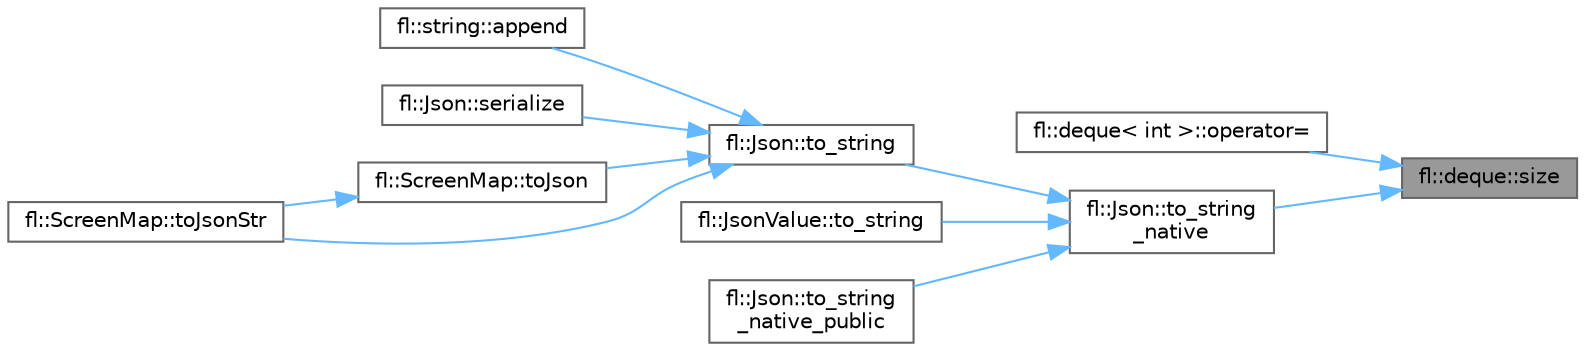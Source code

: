 digraph "fl::deque::size"
{
 // INTERACTIVE_SVG=YES
 // LATEX_PDF_SIZE
  bgcolor="transparent";
  edge [fontname=Helvetica,fontsize=10,labelfontname=Helvetica,labelfontsize=10];
  node [fontname=Helvetica,fontsize=10,shape=box,height=0.2,width=0.4];
  rankdir="RL";
  Node1 [id="Node000001",label="fl::deque::size",height=0.2,width=0.4,color="gray40", fillcolor="grey60", style="filled", fontcolor="black",tooltip=" "];
  Node1 -> Node2 [id="edge1_Node000001_Node000002",dir="back",color="steelblue1",style="solid",tooltip=" "];
  Node2 [id="Node000002",label="fl::deque\< int \>::operator=",height=0.2,width=0.4,color="grey40", fillcolor="white", style="filled",URL="$dc/dfe/classfl_1_1deque_a54e2041c96a721900395eb6cb0786686.html#a54e2041c96a721900395eb6cb0786686",tooltip=" "];
  Node1 -> Node3 [id="edge2_Node000001_Node000003",dir="back",color="steelblue1",style="solid",tooltip=" "];
  Node3 [id="Node000003",label="fl::Json::to_string\l_native",height=0.2,width=0.4,color="grey40", fillcolor="white", style="filled",URL="$d4/d13/classfl_1_1_json_ac822a5d516e2e72a0bcd685d5abddcad.html#ac822a5d516e2e72a0bcd685d5abddcad",tooltip=" "];
  Node3 -> Node4 [id="edge3_Node000003_Node000004",dir="back",color="steelblue1",style="solid",tooltip=" "];
  Node4 [id="Node000004",label="fl::Json::to_string",height=0.2,width=0.4,color="grey40", fillcolor="white", style="filled",URL="$d4/d13/classfl_1_1_json_a1739bfed700a1a81d78fb3a37c4ecea1.html#a1739bfed700a1a81d78fb3a37c4ecea1",tooltip=" "];
  Node4 -> Node5 [id="edge4_Node000004_Node000005",dir="back",color="steelblue1",style="solid",tooltip=" "];
  Node5 [id="Node000005",label="fl::string::append",height=0.2,width=0.4,color="grey40", fillcolor="white", style="filled",URL="$d2/db2/classfl_1_1string_a9e45d32db8fa0f4c5d593e7a136d39f0.html#a9e45d32db8fa0f4c5d593e7a136d39f0",tooltip=" "];
  Node4 -> Node6 [id="edge5_Node000004_Node000006",dir="back",color="steelblue1",style="solid",tooltip=" "];
  Node6 [id="Node000006",label="fl::Json::serialize",height=0.2,width=0.4,color="grey40", fillcolor="white", style="filled",URL="$d4/d13/classfl_1_1_json_ae96440950bf68a42a0ea2860b365051e.html#ae96440950bf68a42a0ea2860b365051e",tooltip=" "];
  Node4 -> Node7 [id="edge6_Node000004_Node000007",dir="back",color="steelblue1",style="solid",tooltip=" "];
  Node7 [id="Node000007",label="fl::ScreenMap::toJson",height=0.2,width=0.4,color="grey40", fillcolor="white", style="filled",URL="$d2/d78/classfl_1_1_screen_map_a00aa2580648abcf15187e47515b3b626.html#a00aa2580648abcf15187e47515b3b626",tooltip=" "];
  Node7 -> Node8 [id="edge7_Node000007_Node000008",dir="back",color="steelblue1",style="solid",tooltip=" "];
  Node8 [id="Node000008",label="fl::ScreenMap::toJsonStr",height=0.2,width=0.4,color="grey40", fillcolor="white", style="filled",URL="$d2/d78/classfl_1_1_screen_map_a83bd7dca541318127baf188a06122916.html#a83bd7dca541318127baf188a06122916",tooltip=" "];
  Node4 -> Node8 [id="edge8_Node000004_Node000008",dir="back",color="steelblue1",style="solid",tooltip=" "];
  Node3 -> Node9 [id="edge9_Node000003_Node000009",dir="back",color="steelblue1",style="solid",tooltip=" "];
  Node9 [id="Node000009",label="fl::JsonValue::to_string",height=0.2,width=0.4,color="grey40", fillcolor="white", style="filled",URL="$da/dd6/structfl_1_1_json_value_aab5d5740e6411c25028e73deb5a6545f.html#aab5d5740e6411c25028e73deb5a6545f",tooltip=" "];
  Node3 -> Node10 [id="edge10_Node000003_Node000010",dir="back",color="steelblue1",style="solid",tooltip=" "];
  Node10 [id="Node000010",label="fl::Json::to_string\l_native_public",height=0.2,width=0.4,color="grey40", fillcolor="white", style="filled",URL="$d4/d13/classfl_1_1_json_a982f777a919b88b55a3a5a4fa7f0f49b.html#a982f777a919b88b55a3a5a4fa7f0f49b",tooltip=" "];
}
